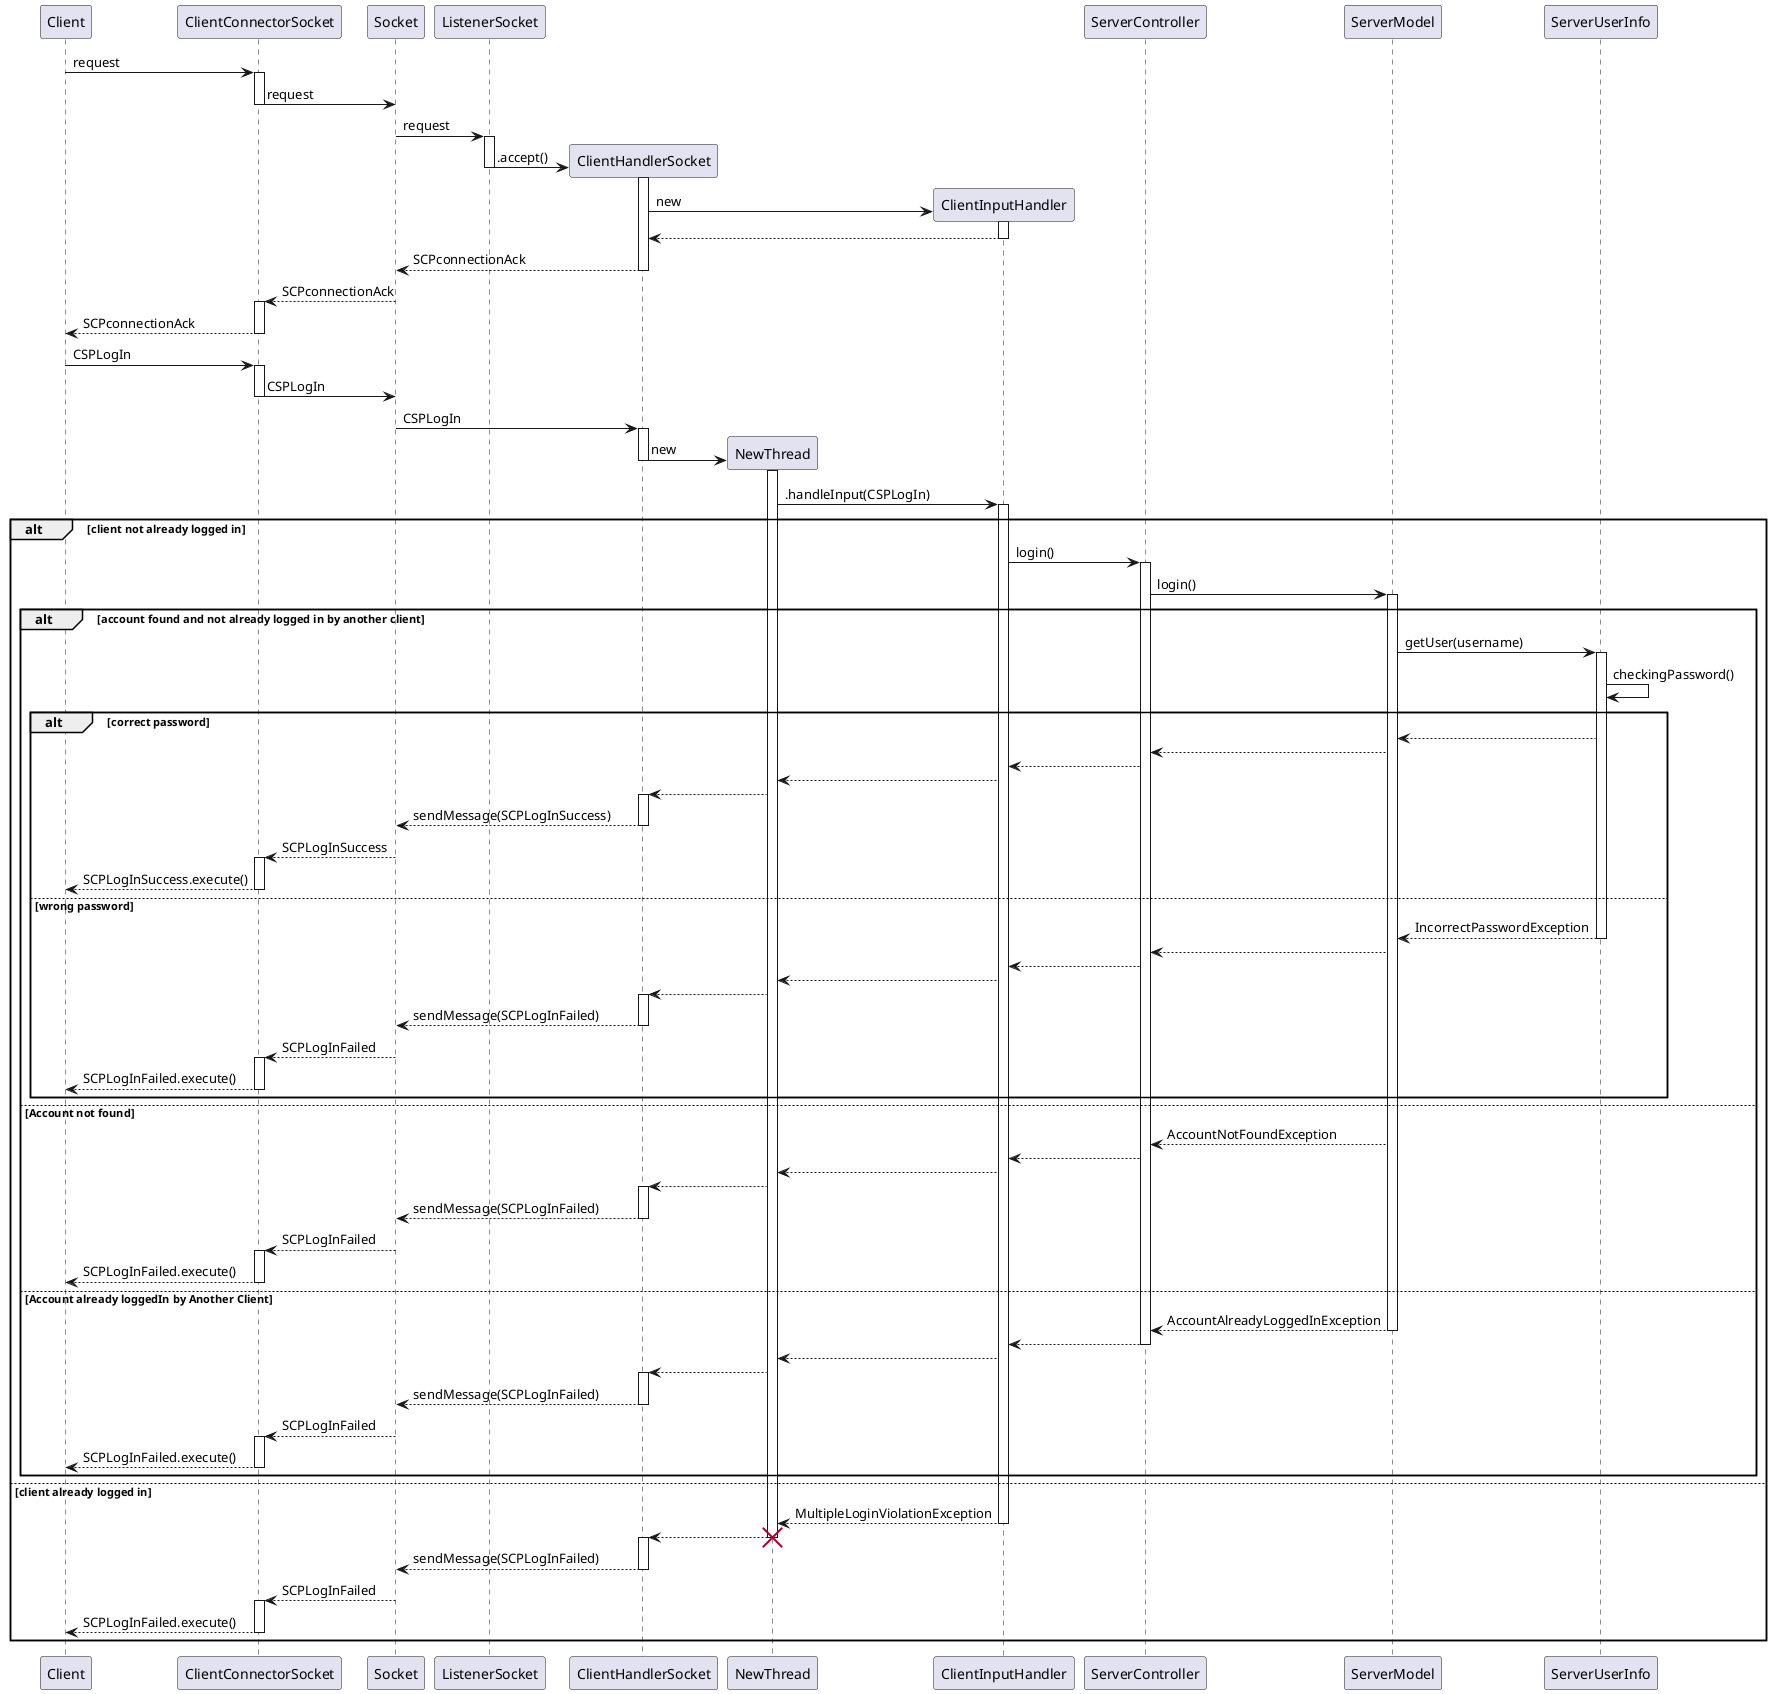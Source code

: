 @startuml

participant Client
participant ClientConnectorSocket
participant Socket
participant ListenerSocket
participant ClientHandlerSocket
participant NewThread
participant ClientInputHandler
participant ServerController
participant ServerModel
participant ServerUserInfo

Client -> ClientConnectorSocket : request
activate ClientConnectorSocket
ClientConnectorSocket -> Socket : request
deactivate ClientConnectorSocket
Socket -> ListenerSocket : request
activate ListenerSocket
create ClientHandlerSocket
ListenerSocket -> ClientHandlerSocket : .accept()
activate ClientHandlerSocket
deactivate ListenerSocket
create ClientInputHandler
ClientHandlerSocket -> ClientInputHandler : new
activate ClientInputHandler
ClientInputHandler --> ClientHandlerSocket
deactivate ClientInputHandler
ClientHandlerSocket --> Socket : SCPconnectionAck
deactivate ClientHandlerSocket
Socket --> ClientConnectorSocket : SCPconnectionAck
activate ClientConnectorSocket
ClientConnectorSocket --> Client : SCPconnectionAck
deactivate ClientConnectorSocket

Client -> ClientConnectorSocket : CSPLogIn
activate ClientConnectorSocket
ClientConnectorSocket -> Socket : CSPLogIn
deactivate ClientConnectorSocket
Socket -> ClientHandlerSocket : CSPLogIn
activate ClientHandlerSocket
create NewThread
ClientHandlerSocket -> NewThread : new
deactivate ClientHandlerSocket
activate NewThread
NewThread -> ClientInputHandler : .handleInput(CSPLogIn)
activate ClientInputHandler

    alt client not already logged in
    ClientInputHandler -> ServerController : login()
    activate ServerController
    ServerController -> ServerModel : login()
    activate ServerModel

        alt account found and not already logged in by another client
        ServerModel -> ServerUserInfo : getUser(username)
        activate ServerUserInfo
        ServerUserInfo -> ServerUserInfo : checkingPassword()

            alt correct password
            ServerUserInfo --> ServerModel
            ServerModel --> ServerController
            ServerController --> ClientInputHandler
            ClientInputHandler --> NewThread
            NewThread --> ClientHandlerSocket
            activate ClientHandlerSocket
            ClientHandlerSocket --> Socket : sendMessage(SCPLogInSuccess)
            deactivate ClientHandlerSocket
            Socket --> ClientConnectorSocket : SCPLogInSuccess
            activate ClientConnectorSocket
            ClientConnectorSocket --> Client : SCPLogInSuccess.execute()
            deactivate ClientConnectorSocket

            else wrong password
            ServerUserInfo --> ServerModel : IncorrectPasswordException
            deactivate ServerUserInfo
            ServerModel --> ServerController
            ServerController --> ClientInputHandler
            ClientInputHandler --> NewThread
            NewThread --> ClientHandlerSocket
            activate ClientHandlerSocket
            ClientHandlerSocket --> Socket : sendMessage(SCPLogInFailed)
            deactivate ClientHandlerSocket
            Socket --> ClientConnectorSocket : SCPLogInFailed
            activate ClientConnectorSocket
            ClientConnectorSocket --> Client : SCPLogInFailed.execute()
            deactivate ClientConnectorSocket
            end

        else Account not found
        ServerModel --> ServerController : AccountNotFoundException
        ServerController --> ClientInputHandler
        ClientInputHandler --> NewThread
        NewThread --> ClientHandlerSocket
        activate ClientHandlerSocket
        ClientHandlerSocket --> Socket : sendMessage(SCPLogInFailed)
        deactivate ClientHandlerSocket
        Socket --> ClientConnectorSocket : SCPLogInFailed
        activate ClientConnectorSocket
        ClientConnectorSocket --> Client : SCPLogInFailed.execute()
        deactivate ClientConnectorSocket


        else Account already loggedIn by Another Client
        ServerModel --> ServerController : AccountAlreadyLoggedInException
        deactivate ServerModel
        ServerController --> ClientInputHandler
        deactivate ServerController
        ClientInputHandler --> NewThread
        NewThread --> ClientHandlerSocket
        activate ClientHandlerSocket
        ClientHandlerSocket --> Socket : sendMessage(SCPLogInFailed)
        deactivate ClientHandlerSocket
        Socket --> ClientConnectorSocket : SCPLogInFailed
        activate ClientConnectorSocket
        ClientConnectorSocket --> Client : SCPLogInFailed.execute()
        deactivate ClientConnectorSocket
        end

    else client already logged in
    activate ClientInputHandler
    activate NewThread
    ClientInputHandler --> NewThread : MultipleLoginViolationException
    deactivate ClientInputHandler
    NewThread --> ClientHandlerSocket
    destroy NewThread
    activate ClientHandlerSocket
    ClientHandlerSocket --> Socket : sendMessage(SCPLogInFailed)
    deactivate ClientHandlerSocket
    Socket --> ClientConnectorSocket : SCPLogInFailed
    activate ClientConnectorSocket
    ClientConnectorSocket --> Client : SCPLogInFailed.execute()
    deactivate ClientConnectorSocket
    end
@enduml
